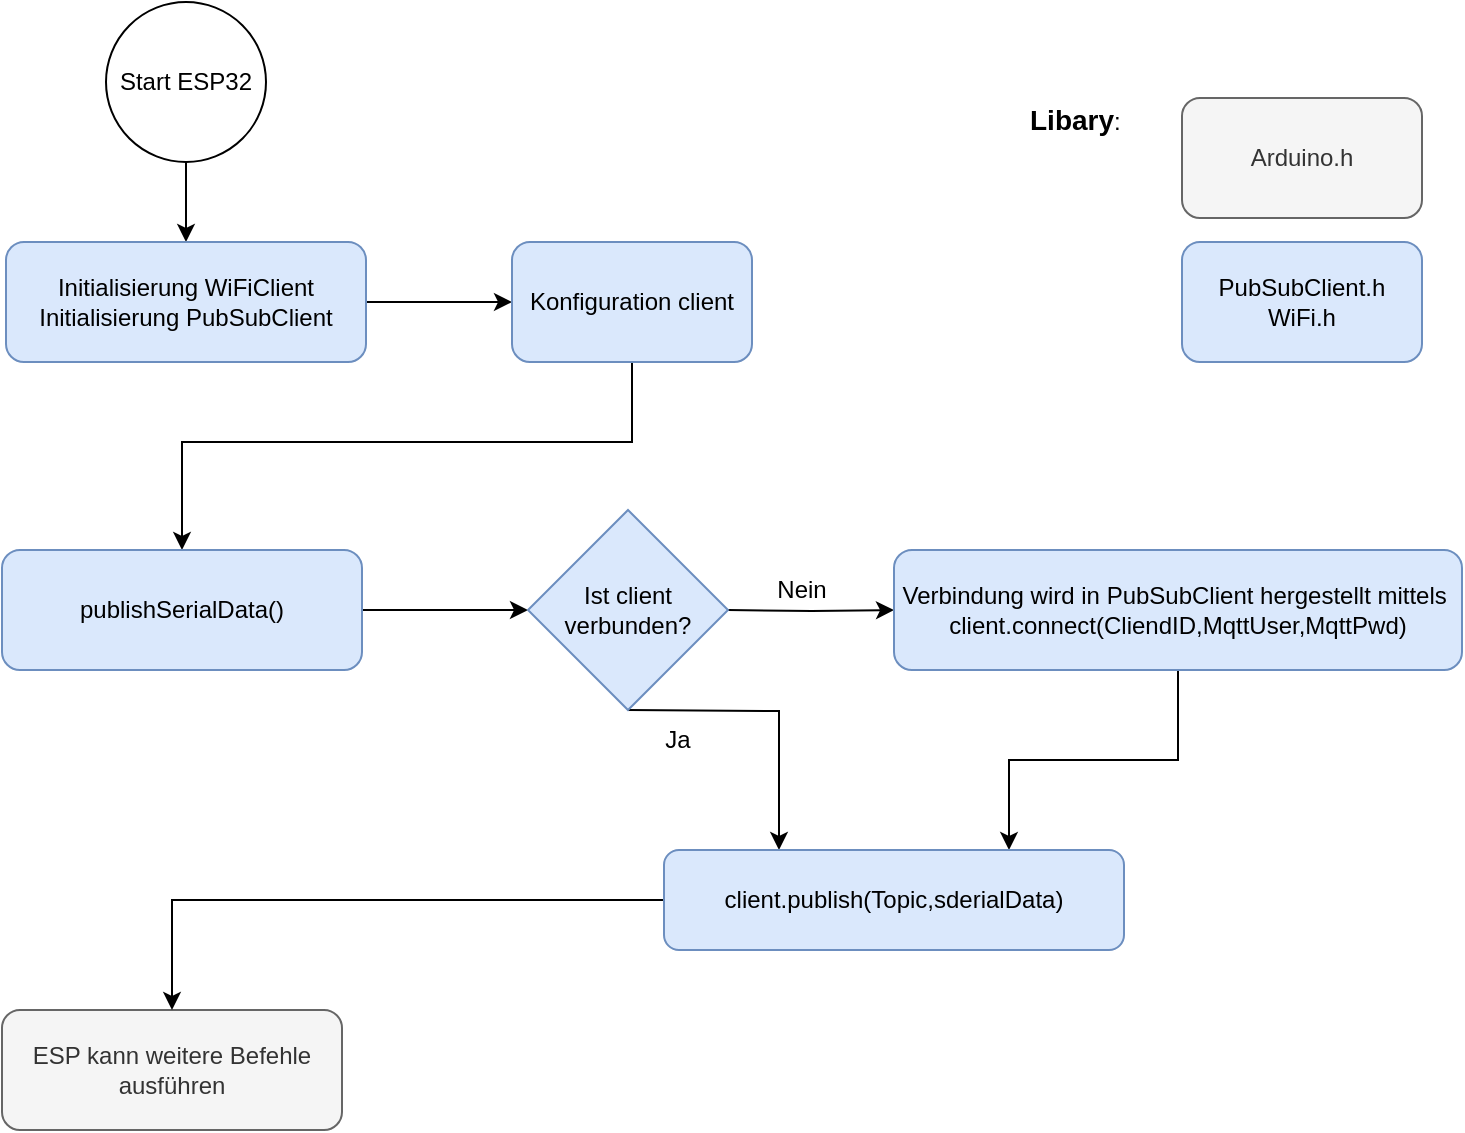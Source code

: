 <mxfile version="12.2.2" type="device" pages="1"><diagram id="E57YdvUwY6zpGlCA9uAU" name="Page-1"><mxGraphModel dx="965" dy="567" grid="1" gridSize="10" guides="1" tooltips="1" connect="1" arrows="1" fold="1" page="1" pageScale="1" pageWidth="827" pageHeight="1169" math="0" shadow="0"><root><mxCell id="0"/><mxCell id="1" parent="0"/><mxCell id="x0wrMyVg4ilJk_StLv3c-2" style="edgeStyle=orthogonalEdgeStyle;rounded=0;orthogonalLoop=1;jettySize=auto;html=1;exitX=0.5;exitY=1;exitDx=0;exitDy=0;entryX=0.5;entryY=0;entryDx=0;entryDy=0;" edge="1" parent="1" source="x0wrMyVg4ilJk_StLv3c-3" target="x0wrMyVg4ilJk_StLv3c-5"><mxGeometry relative="1" as="geometry"/></mxCell><mxCell id="x0wrMyVg4ilJk_StLv3c-3" value="Start ESP32" style="ellipse;whiteSpace=wrap;html=1;" vertex="1" parent="1"><mxGeometry x="100" y="20" width="80" height="80" as="geometry"/></mxCell><mxCell id="x0wrMyVg4ilJk_StLv3c-29" value="" style="edgeStyle=orthogonalEdgeStyle;rounded=0;orthogonalLoop=1;jettySize=auto;html=1;" edge="1" parent="1" source="x0wrMyVg4ilJk_StLv3c-5" target="x0wrMyVg4ilJk_StLv3c-28"><mxGeometry relative="1" as="geometry"/></mxCell><mxCell id="x0wrMyVg4ilJk_StLv3c-5" value="Initialisierung WiFiClient&lt;br&gt;Initialisierung PubSubClient" style="rounded=1;whiteSpace=wrap;html=1;fillColor=#dae8fc;strokeColor=#6c8ebf;" vertex="1" parent="1"><mxGeometry x="50" y="140" width="180" height="60" as="geometry"/></mxCell><mxCell id="x0wrMyVg4ilJk_StLv3c-23" value="ESP kann weitere Befehle ausführen" style="rounded=1;whiteSpace=wrap;html=1;fillColor=#f5f5f5;strokeColor=#666666;fontColor=#333333;" vertex="1" parent="1"><mxGeometry x="48" y="524" width="170" height="60" as="geometry"/></mxCell><mxCell id="x0wrMyVg4ilJk_StLv3c-24" value="Arduino.h" style="rounded=1;whiteSpace=wrap;html=1;fillColor=#f5f5f5;strokeColor=#666666;fontColor=#333333;" vertex="1" parent="1"><mxGeometry x="638" y="68" width="120" height="60" as="geometry"/></mxCell><mxCell id="x0wrMyVg4ilJk_StLv3c-25" value="&lt;font style=&quot;font-size: 14px&quot;&gt;&lt;b&gt;Libary&lt;/b&gt;&lt;/font&gt;:" style="text;html=1;resizable=0;points=[];autosize=1;align=left;verticalAlign=top;spacingTop=-4;" vertex="1" parent="1"><mxGeometry x="560" y="68" width="60" height="20" as="geometry"/></mxCell><mxCell id="x0wrMyVg4ilJk_StLv3c-26" value="PubSubClient.h&lt;br&gt;WiFi.h" style="rounded=1;whiteSpace=wrap;html=1;fillColor=#dae8fc;strokeColor=#6c8ebf;" vertex="1" parent="1"><mxGeometry x="638" y="140" width="120" height="60" as="geometry"/></mxCell><mxCell id="x0wrMyVg4ilJk_StLv3c-46" style="edgeStyle=orthogonalEdgeStyle;rounded=0;orthogonalLoop=1;jettySize=auto;html=1;" edge="1" parent="1" source="x0wrMyVg4ilJk_StLv3c-28" target="x0wrMyVg4ilJk_StLv3c-30"><mxGeometry relative="1" as="geometry"><Array as="points"><mxPoint x="363" y="240"/><mxPoint x="138" y="240"/></Array></mxGeometry></mxCell><mxCell id="x0wrMyVg4ilJk_StLv3c-28" value="Konfiguration client" style="rounded=1;whiteSpace=wrap;html=1;fillColor=#dae8fc;strokeColor=#6c8ebf;" vertex="1" parent="1"><mxGeometry x="303" y="140" width="120" height="60" as="geometry"/></mxCell><mxCell id="x0wrMyVg4ilJk_StLv3c-34" style="edgeStyle=orthogonalEdgeStyle;rounded=0;orthogonalLoop=1;jettySize=auto;html=1;entryX=0;entryY=0.5;entryDx=0;entryDy=0;" edge="1" parent="1" source="x0wrMyVg4ilJk_StLv3c-30"><mxGeometry relative="1" as="geometry"><mxPoint x="311" y="324" as="targetPoint"/></mxGeometry></mxCell><mxCell id="x0wrMyVg4ilJk_StLv3c-30" value="publishSerialData()" style="rounded=1;whiteSpace=wrap;html=1;fillColor=#dae8fc;strokeColor=#6c8ebf;" vertex="1" parent="1"><mxGeometry x="48" y="294" width="180" height="60" as="geometry"/></mxCell><mxCell id="x0wrMyVg4ilJk_StLv3c-38" style="edgeStyle=orthogonalEdgeStyle;rounded=0;orthogonalLoop=1;jettySize=auto;html=1;entryX=0;entryY=0.5;entryDx=0;entryDy=0;" edge="1" parent="1" target="x0wrMyVg4ilJk_StLv3c-37"><mxGeometry relative="1" as="geometry"><mxPoint x="411" y="324" as="sourcePoint"/></mxGeometry></mxCell><mxCell id="x0wrMyVg4ilJk_StLv3c-43" style="edgeStyle=orthogonalEdgeStyle;rounded=0;orthogonalLoop=1;jettySize=auto;html=1;entryX=0.25;entryY=0;entryDx=0;entryDy=0;" edge="1" parent="1" target="x0wrMyVg4ilJk_StLv3c-40"><mxGeometry relative="1" as="geometry"><mxPoint x="361" y="374" as="sourcePoint"/></mxGeometry></mxCell><mxCell id="x0wrMyVg4ilJk_StLv3c-31" value="Ist client verbunden?" style="rhombus;whiteSpace=wrap;html=1;fillColor=#dae8fc;strokeColor=#6c8ebf;" vertex="1" parent="1"><mxGeometry x="311" y="274" width="100" height="100" as="geometry"/></mxCell><mxCell id="x0wrMyVg4ilJk_StLv3c-42" style="edgeStyle=orthogonalEdgeStyle;rounded=0;orthogonalLoop=1;jettySize=auto;html=1;entryX=0.75;entryY=0;entryDx=0;entryDy=0;" edge="1" parent="1" source="x0wrMyVg4ilJk_StLv3c-37" target="x0wrMyVg4ilJk_StLv3c-40"><mxGeometry relative="1" as="geometry"/></mxCell><mxCell id="x0wrMyVg4ilJk_StLv3c-37" value="Verbindung wird in PubSubClient hergestellt mittels&amp;nbsp;&lt;br&gt;client.connect(CliendID,MqttUser,MqttPwd)" style="rounded=1;whiteSpace=wrap;html=1;fillColor=#dae8fc;strokeColor=#6c8ebf;" vertex="1" parent="1"><mxGeometry x="494" y="294" width="284" height="60" as="geometry"/></mxCell><mxCell id="x0wrMyVg4ilJk_StLv3c-39" value="Nein" style="text;html=1;strokeColor=none;fillColor=none;align=center;verticalAlign=middle;whiteSpace=wrap;rounded=0;" vertex="1" parent="1"><mxGeometry x="428" y="304" width="40" height="20" as="geometry"/></mxCell><mxCell id="x0wrMyVg4ilJk_StLv3c-45" style="edgeStyle=orthogonalEdgeStyle;rounded=0;orthogonalLoop=1;jettySize=auto;html=1;entryX=0.5;entryY=0;entryDx=0;entryDy=0;" edge="1" parent="1" source="x0wrMyVg4ilJk_StLv3c-40" target="x0wrMyVg4ilJk_StLv3c-23"><mxGeometry relative="1" as="geometry"/></mxCell><mxCell id="x0wrMyVg4ilJk_StLv3c-40" value="client.publish(Topic,sderialData)" style="rounded=1;whiteSpace=wrap;html=1;fillColor=#dae8fc;strokeColor=#6c8ebf;" vertex="1" parent="1"><mxGeometry x="379" y="444" width="230" height="50" as="geometry"/></mxCell><mxCell id="x0wrMyVg4ilJk_StLv3c-44" value="Ja" style="text;html=1;strokeColor=none;fillColor=none;align=center;verticalAlign=middle;whiteSpace=wrap;rounded=0;" vertex="1" parent="1"><mxGeometry x="361" y="374" width="50" height="30" as="geometry"/></mxCell></root></mxGraphModel></diagram></mxfile>
